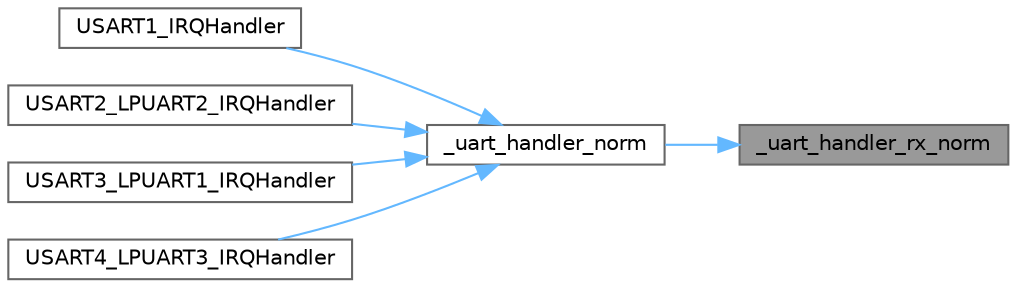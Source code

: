 digraph "_uart_handler_rx_norm"
{
 // INTERACTIVE_SVG=YES
 // LATEX_PDF_SIZE
  bgcolor="transparent";
  edge [fontname=Helvetica,fontsize=10,labelfontname=Helvetica,labelfontsize=10];
  node [fontname=Helvetica,fontsize=10,shape=box,height=0.2,width=0.4];
  rankdir="RL";
  Node1 [id="Node000001",label="_uart_handler_rx_norm",height=0.2,width=0.4,color="gray40", fillcolor="grey60", style="filled", fontcolor="black",tooltip=" "];
  Node1 -> Node2 [id="edge1_Node000001_Node000002",dir="back",color="steelblue1",style="solid",tooltip=" "];
  Node2 [id="Node000002",label="_uart_handler_norm",height=0.2,width=0.4,color="grey40", fillcolor="white", style="filled",URL="$u0xx_2uart__handlers_8c.html#a27beff98dd4d12551e37d6e6da1472d3",tooltip=" "];
  Node2 -> Node3 [id="edge2_Node000002_Node000003",dir="back",color="steelblue1",style="solid",tooltip=" "];
  Node3 [id="Node000003",label="USART1_IRQHandler",height=0.2,width=0.4,color="grey40", fillcolor="white", style="filled",URL="$u0xx_2uart__handlers_8c.html#a7139cd4baabbbcbab0c1fe6d7d4ae1cc",tooltip=" "];
  Node2 -> Node4 [id="edge3_Node000002_Node000004",dir="back",color="steelblue1",style="solid",tooltip=" "];
  Node4 [id="Node000004",label="USART2_LPUART2_IRQHandler",height=0.2,width=0.4,color="grey40", fillcolor="white", style="filled",URL="$u0xx_2uart__handlers_8c.html#ad81f8f5f4eeb37afbe93e95d0727bb73",tooltip=" "];
  Node2 -> Node5 [id="edge4_Node000002_Node000005",dir="back",color="steelblue1",style="solid",tooltip=" "];
  Node5 [id="Node000005",label="USART3_LPUART1_IRQHandler",height=0.2,width=0.4,color="grey40", fillcolor="white", style="filled",URL="$u0xx_2uart__handlers_8c.html#a492d1f59d4204ccb4244427b72c6a540",tooltip=" "];
  Node2 -> Node6 [id="edge5_Node000002_Node000006",dir="back",color="steelblue1",style="solid",tooltip=" "];
  Node6 [id="Node000006",label="USART4_LPUART3_IRQHandler",height=0.2,width=0.4,color="grey40", fillcolor="white", style="filled",URL="$u0xx_2uart__handlers_8c.html#a3ceed8d959febe9f78eef3c20b3285b8",tooltip=" "];
}
